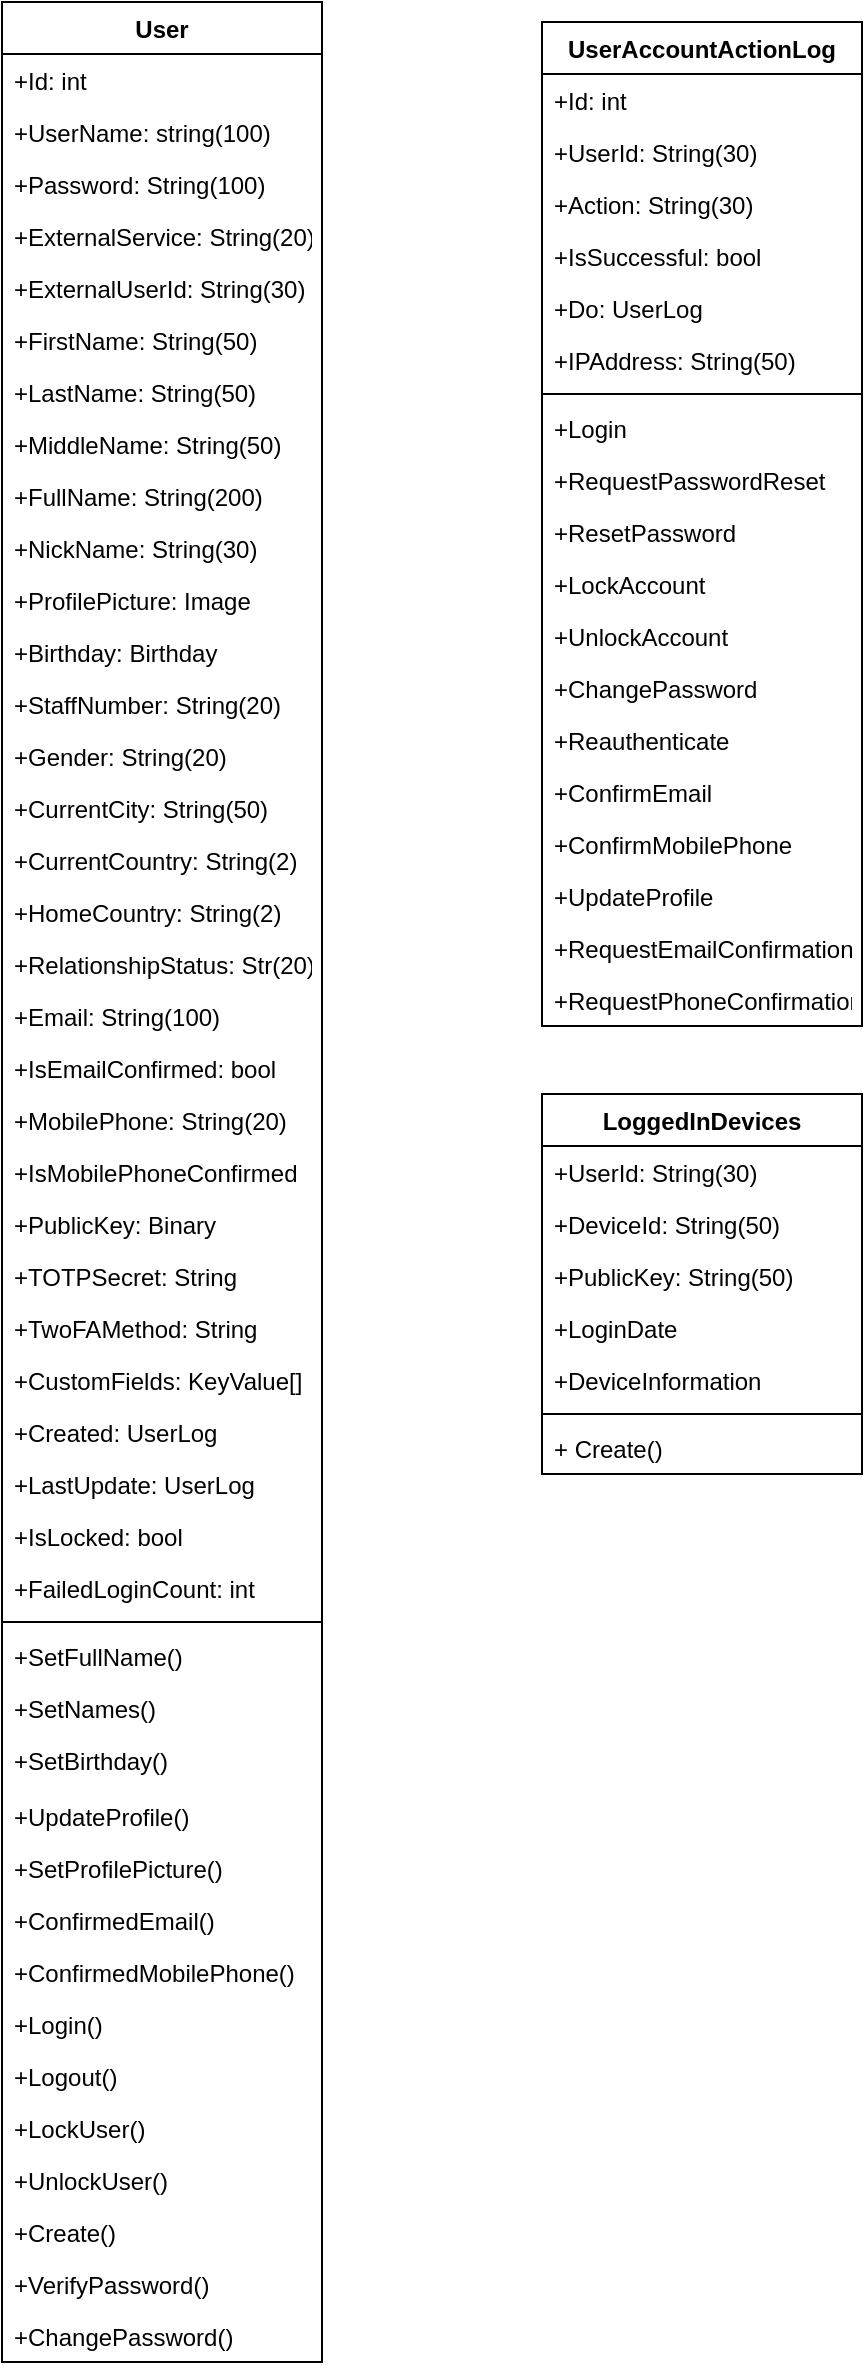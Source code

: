 <mxfile version="18.1.3" type="github">
  <diagram id="C5RBs43oDa-KdzZeNtuy" name="Page-1">
    <mxGraphModel dx="1422" dy="834" grid="1" gridSize="10" guides="1" tooltips="1" connect="1" arrows="1" fold="1" page="1" pageScale="1" pageWidth="827" pageHeight="1169" math="0" shadow="0">
      <root>
        <mxCell id="WIyWlLk6GJQsqaUBKTNV-0" />
        <mxCell id="WIyWlLk6GJQsqaUBKTNV-1" parent="WIyWlLk6GJQsqaUBKTNV-0" />
        <mxCell id="qDm95BvDwOtcP43vkmdn-0" value="User" style="swimlane;fontStyle=1;align=center;verticalAlign=top;childLayout=stackLayout;horizontal=1;startSize=26;horizontalStack=0;resizeParent=1;resizeParentMax=0;resizeLast=0;collapsible=1;marginBottom=0;" vertex="1" parent="WIyWlLk6GJQsqaUBKTNV-1">
          <mxGeometry x="180" y="80" width="160" height="1180" as="geometry" />
        </mxCell>
        <mxCell id="qDm95BvDwOtcP43vkmdn-1" value="+Id: int" style="text;strokeColor=none;fillColor=none;align=left;verticalAlign=top;spacingLeft=4;spacingRight=4;overflow=hidden;rotatable=0;points=[[0,0.5],[1,0.5]];portConstraint=eastwest;" vertex="1" parent="qDm95BvDwOtcP43vkmdn-0">
          <mxGeometry y="26" width="160" height="26" as="geometry" />
        </mxCell>
        <mxCell id="qDm95BvDwOtcP43vkmdn-8" value="+UserName: string(100)" style="text;strokeColor=none;fillColor=none;align=left;verticalAlign=top;spacingLeft=4;spacingRight=4;overflow=hidden;rotatable=0;points=[[0,0.5],[1,0.5]];portConstraint=eastwest;" vertex="1" parent="qDm95BvDwOtcP43vkmdn-0">
          <mxGeometry y="52" width="160" height="26" as="geometry" />
        </mxCell>
        <mxCell id="qDm95BvDwOtcP43vkmdn-25" value="+Password: String(100)" style="text;strokeColor=none;fillColor=none;align=left;verticalAlign=top;spacingLeft=4;spacingRight=4;overflow=hidden;rotatable=0;points=[[0,0.5],[1,0.5]];portConstraint=eastwest;" vertex="1" parent="qDm95BvDwOtcP43vkmdn-0">
          <mxGeometry y="78" width="160" height="26" as="geometry" />
        </mxCell>
        <mxCell id="qDm95BvDwOtcP43vkmdn-55" value="+ExternalService: String(20)" style="text;strokeColor=none;fillColor=none;align=left;verticalAlign=top;spacingLeft=4;spacingRight=4;overflow=hidden;rotatable=0;points=[[0,0.5],[1,0.5]];portConstraint=eastwest;" vertex="1" parent="qDm95BvDwOtcP43vkmdn-0">
          <mxGeometry y="104" width="160" height="26" as="geometry" />
        </mxCell>
        <mxCell id="qDm95BvDwOtcP43vkmdn-56" value="+ExternalUserId: String(30)" style="text;strokeColor=none;fillColor=none;align=left;verticalAlign=top;spacingLeft=4;spacingRight=4;overflow=hidden;rotatable=0;points=[[0,0.5],[1,0.5]];portConstraint=eastwest;" vertex="1" parent="qDm95BvDwOtcP43vkmdn-0">
          <mxGeometry y="130" width="160" height="26" as="geometry" />
        </mxCell>
        <mxCell id="qDm95BvDwOtcP43vkmdn-7" value="+FirstName: String(50)" style="text;strokeColor=none;fillColor=none;align=left;verticalAlign=top;spacingLeft=4;spacingRight=4;overflow=hidden;rotatable=0;points=[[0,0.5],[1,0.5]];portConstraint=eastwest;" vertex="1" parent="qDm95BvDwOtcP43vkmdn-0">
          <mxGeometry y="156" width="160" height="26" as="geometry" />
        </mxCell>
        <mxCell id="qDm95BvDwOtcP43vkmdn-6" value="+LastName: String(50)" style="text;strokeColor=none;fillColor=none;align=left;verticalAlign=top;spacingLeft=4;spacingRight=4;overflow=hidden;rotatable=0;points=[[0,0.5],[1,0.5]];portConstraint=eastwest;" vertex="1" parent="qDm95BvDwOtcP43vkmdn-0">
          <mxGeometry y="182" width="160" height="26" as="geometry" />
        </mxCell>
        <mxCell id="qDm95BvDwOtcP43vkmdn-5" value="+MiddleName: String(50)" style="text;strokeColor=none;fillColor=none;align=left;verticalAlign=top;spacingLeft=4;spacingRight=4;overflow=hidden;rotatable=0;points=[[0,0.5],[1,0.5]];portConstraint=eastwest;" vertex="1" parent="qDm95BvDwOtcP43vkmdn-0">
          <mxGeometry y="208" width="160" height="26" as="geometry" />
        </mxCell>
        <mxCell id="qDm95BvDwOtcP43vkmdn-4" value="+FullName: String(200)" style="text;strokeColor=none;fillColor=none;align=left;verticalAlign=top;spacingLeft=4;spacingRight=4;overflow=hidden;rotatable=0;points=[[0,0.5],[1,0.5]];portConstraint=eastwest;" vertex="1" parent="qDm95BvDwOtcP43vkmdn-0">
          <mxGeometry y="234" width="160" height="26" as="geometry" />
        </mxCell>
        <mxCell id="qDm95BvDwOtcP43vkmdn-22" value="+NickName: String(30)" style="text;strokeColor=none;fillColor=none;align=left;verticalAlign=top;spacingLeft=4;spacingRight=4;overflow=hidden;rotatable=0;points=[[0,0.5],[1,0.5]];portConstraint=eastwest;" vertex="1" parent="qDm95BvDwOtcP43vkmdn-0">
          <mxGeometry y="260" width="160" height="26" as="geometry" />
        </mxCell>
        <mxCell id="qDm95BvDwOtcP43vkmdn-23" value="+ProfilePicture: Image" style="text;strokeColor=none;fillColor=none;align=left;verticalAlign=top;spacingLeft=4;spacingRight=4;overflow=hidden;rotatable=0;points=[[0,0.5],[1,0.5]];portConstraint=eastwest;" vertex="1" parent="qDm95BvDwOtcP43vkmdn-0">
          <mxGeometry y="286" width="160" height="26" as="geometry" />
        </mxCell>
        <mxCell id="qDm95BvDwOtcP43vkmdn-16" value="+Birthday: Birthday" style="text;strokeColor=none;fillColor=none;align=left;verticalAlign=top;spacingLeft=4;spacingRight=4;overflow=hidden;rotatable=0;points=[[0,0.5],[1,0.5]];portConstraint=eastwest;" vertex="1" parent="qDm95BvDwOtcP43vkmdn-0">
          <mxGeometry y="312" width="160" height="26" as="geometry" />
        </mxCell>
        <mxCell id="qDm95BvDwOtcP43vkmdn-75" value="+StaffNumber: String(20)" style="text;strokeColor=none;fillColor=none;align=left;verticalAlign=top;spacingLeft=4;spacingRight=4;overflow=hidden;rotatable=0;points=[[0,0.5],[1,0.5]];portConstraint=eastwest;" vertex="1" parent="qDm95BvDwOtcP43vkmdn-0">
          <mxGeometry y="338" width="160" height="26" as="geometry" />
        </mxCell>
        <mxCell id="qDm95BvDwOtcP43vkmdn-15" value="+Gender: String(20)" style="text;strokeColor=none;fillColor=none;align=left;verticalAlign=top;spacingLeft=4;spacingRight=4;overflow=hidden;rotatable=0;points=[[0,0.5],[1,0.5]];portConstraint=eastwest;" vertex="1" parent="qDm95BvDwOtcP43vkmdn-0">
          <mxGeometry y="364" width="160" height="26" as="geometry" />
        </mxCell>
        <mxCell id="qDm95BvDwOtcP43vkmdn-60" value="+CurrentCity: String(50)" style="text;strokeColor=none;fillColor=none;align=left;verticalAlign=top;spacingLeft=4;spacingRight=4;overflow=hidden;rotatable=0;points=[[0,0.5],[1,0.5]];portConstraint=eastwest;" vertex="1" parent="qDm95BvDwOtcP43vkmdn-0">
          <mxGeometry y="390" width="160" height="26" as="geometry" />
        </mxCell>
        <mxCell id="qDm95BvDwOtcP43vkmdn-59" value="+CurrentCountry: String(2)" style="text;strokeColor=none;fillColor=none;align=left;verticalAlign=top;spacingLeft=4;spacingRight=4;overflow=hidden;rotatable=0;points=[[0,0.5],[1,0.5]];portConstraint=eastwest;" vertex="1" parent="qDm95BvDwOtcP43vkmdn-0">
          <mxGeometry y="416" width="160" height="26" as="geometry" />
        </mxCell>
        <mxCell id="qDm95BvDwOtcP43vkmdn-58" value="+HomeCountry: String(2)" style="text;strokeColor=none;fillColor=none;align=left;verticalAlign=top;spacingLeft=4;spacingRight=4;overflow=hidden;rotatable=0;points=[[0,0.5],[1,0.5]];portConstraint=eastwest;" vertex="1" parent="qDm95BvDwOtcP43vkmdn-0">
          <mxGeometry y="442" width="160" height="26" as="geometry" />
        </mxCell>
        <mxCell id="qDm95BvDwOtcP43vkmdn-62" value="+RelationshipStatus: Str(20)" style="text;strokeColor=none;fillColor=none;align=left;verticalAlign=top;spacingLeft=4;spacingRight=4;overflow=hidden;rotatable=0;points=[[0,0.5],[1,0.5]];portConstraint=eastwest;" vertex="1" parent="qDm95BvDwOtcP43vkmdn-0">
          <mxGeometry y="468" width="160" height="26" as="geometry" />
        </mxCell>
        <mxCell id="qDm95BvDwOtcP43vkmdn-14" value="+Email: String(100)" style="text;strokeColor=none;fillColor=none;align=left;verticalAlign=top;spacingLeft=4;spacingRight=4;overflow=hidden;rotatable=0;points=[[0,0.5],[1,0.5]];portConstraint=eastwest;" vertex="1" parent="qDm95BvDwOtcP43vkmdn-0">
          <mxGeometry y="494" width="160" height="26" as="geometry" />
        </mxCell>
        <mxCell id="qDm95BvDwOtcP43vkmdn-21" value="+IsEmailConfirmed: bool" style="text;strokeColor=none;fillColor=none;align=left;verticalAlign=top;spacingLeft=4;spacingRight=4;overflow=hidden;rotatable=0;points=[[0,0.5],[1,0.5]];portConstraint=eastwest;" vertex="1" parent="qDm95BvDwOtcP43vkmdn-0">
          <mxGeometry y="520" width="160" height="26" as="geometry" />
        </mxCell>
        <mxCell id="qDm95BvDwOtcP43vkmdn-20" value="+MobilePhone: String(20)" style="text;strokeColor=none;fillColor=none;align=left;verticalAlign=top;spacingLeft=4;spacingRight=4;overflow=hidden;rotatable=0;points=[[0,0.5],[1,0.5]];portConstraint=eastwest;" vertex="1" parent="qDm95BvDwOtcP43vkmdn-0">
          <mxGeometry y="546" width="160" height="26" as="geometry" />
        </mxCell>
        <mxCell id="qDm95BvDwOtcP43vkmdn-19" value="+IsMobilePhoneConfirmed" style="text;strokeColor=none;fillColor=none;align=left;verticalAlign=top;spacingLeft=4;spacingRight=4;overflow=hidden;rotatable=0;points=[[0,0.5],[1,0.5]];portConstraint=eastwest;" vertex="1" parent="qDm95BvDwOtcP43vkmdn-0">
          <mxGeometry y="572" width="160" height="26" as="geometry" />
        </mxCell>
        <mxCell id="qDm95BvDwOtcP43vkmdn-64" value="+PublicKey: Binary" style="text;strokeColor=none;fillColor=none;align=left;verticalAlign=top;spacingLeft=4;spacingRight=4;overflow=hidden;rotatable=0;points=[[0,0.5],[1,0.5]];portConstraint=eastwest;" vertex="1" parent="qDm95BvDwOtcP43vkmdn-0">
          <mxGeometry y="598" width="160" height="26" as="geometry" />
        </mxCell>
        <mxCell id="qDm95BvDwOtcP43vkmdn-77" value="+TOTPSecret: String" style="text;strokeColor=none;fillColor=none;align=left;verticalAlign=top;spacingLeft=4;spacingRight=4;overflow=hidden;rotatable=0;points=[[0,0.5],[1,0.5]];portConstraint=eastwest;" vertex="1" parent="qDm95BvDwOtcP43vkmdn-0">
          <mxGeometry y="624" width="160" height="26" as="geometry" />
        </mxCell>
        <mxCell id="qDm95BvDwOtcP43vkmdn-78" value="+TwoFAMethod: String" style="text;strokeColor=none;fillColor=none;align=left;verticalAlign=top;spacingLeft=4;spacingRight=4;overflow=hidden;rotatable=0;points=[[0,0.5],[1,0.5]];portConstraint=eastwest;" vertex="1" parent="qDm95BvDwOtcP43vkmdn-0">
          <mxGeometry y="650" width="160" height="26" as="geometry" />
        </mxCell>
        <mxCell id="qDm95BvDwOtcP43vkmdn-63" value="+CustomFields: KeyValue[]" style="text;strokeColor=none;fillColor=none;align=left;verticalAlign=top;spacingLeft=4;spacingRight=4;overflow=hidden;rotatable=0;points=[[0,0.5],[1,0.5]];portConstraint=eastwest;" vertex="1" parent="qDm95BvDwOtcP43vkmdn-0">
          <mxGeometry y="676" width="160" height="26" as="geometry" />
        </mxCell>
        <mxCell id="qDm95BvDwOtcP43vkmdn-18" value="+Created: UserLog" style="text;strokeColor=none;fillColor=none;align=left;verticalAlign=top;spacingLeft=4;spacingRight=4;overflow=hidden;rotatable=0;points=[[0,0.5],[1,0.5]];portConstraint=eastwest;" vertex="1" parent="qDm95BvDwOtcP43vkmdn-0">
          <mxGeometry y="702" width="160" height="26" as="geometry" />
        </mxCell>
        <mxCell id="qDm95BvDwOtcP43vkmdn-17" value="+LastUpdate: UserLog" style="text;strokeColor=none;fillColor=none;align=left;verticalAlign=top;spacingLeft=4;spacingRight=4;overflow=hidden;rotatable=0;points=[[0,0.5],[1,0.5]];portConstraint=eastwest;" vertex="1" parent="qDm95BvDwOtcP43vkmdn-0">
          <mxGeometry y="728" width="160" height="26" as="geometry" />
        </mxCell>
        <mxCell id="qDm95BvDwOtcP43vkmdn-26" value="+IsLocked: bool" style="text;strokeColor=none;fillColor=none;align=left;verticalAlign=top;spacingLeft=4;spacingRight=4;overflow=hidden;rotatable=0;points=[[0,0.5],[1,0.5]];portConstraint=eastwest;" vertex="1" parent="qDm95BvDwOtcP43vkmdn-0">
          <mxGeometry y="754" width="160" height="26" as="geometry" />
        </mxCell>
        <mxCell id="qDm95BvDwOtcP43vkmdn-57" value="+FailedLoginCount: int" style="text;strokeColor=none;fillColor=none;align=left;verticalAlign=top;spacingLeft=4;spacingRight=4;overflow=hidden;rotatable=0;points=[[0,0.5],[1,0.5]];portConstraint=eastwest;" vertex="1" parent="qDm95BvDwOtcP43vkmdn-0">
          <mxGeometry y="780" width="160" height="26" as="geometry" />
        </mxCell>
        <mxCell id="qDm95BvDwOtcP43vkmdn-2" value="" style="line;strokeWidth=1;fillColor=none;align=left;verticalAlign=middle;spacingTop=-1;spacingLeft=3;spacingRight=3;rotatable=0;labelPosition=right;points=[];portConstraint=eastwest;" vertex="1" parent="qDm95BvDwOtcP43vkmdn-0">
          <mxGeometry y="806" width="160" height="8" as="geometry" />
        </mxCell>
        <mxCell id="qDm95BvDwOtcP43vkmdn-3" value="+SetFullName()" style="text;strokeColor=none;fillColor=none;align=left;verticalAlign=top;spacingLeft=4;spacingRight=4;overflow=hidden;rotatable=0;points=[[0,0.5],[1,0.5]];portConstraint=eastwest;" vertex="1" parent="qDm95BvDwOtcP43vkmdn-0">
          <mxGeometry y="814" width="160" height="26" as="geometry" />
        </mxCell>
        <mxCell id="qDm95BvDwOtcP43vkmdn-13" value="+SetNames()" style="text;strokeColor=none;fillColor=none;align=left;verticalAlign=top;spacingLeft=4;spacingRight=4;overflow=hidden;rotatable=0;points=[[0,0.5],[1,0.5]];portConstraint=eastwest;" vertex="1" parent="qDm95BvDwOtcP43vkmdn-0">
          <mxGeometry y="840" width="160" height="26" as="geometry" />
        </mxCell>
        <mxCell id="qDm95BvDwOtcP43vkmdn-12" value="+SetBirthday()" style="text;strokeColor=none;fillColor=none;align=left;verticalAlign=top;spacingLeft=4;spacingRight=4;overflow=hidden;rotatable=0;points=[[0,0.5],[1,0.5]];portConstraint=eastwest;" vertex="1" parent="qDm95BvDwOtcP43vkmdn-0">
          <mxGeometry y="866" width="160" height="28" as="geometry" />
        </mxCell>
        <mxCell id="qDm95BvDwOtcP43vkmdn-11" value="+UpdateProfile()" style="text;strokeColor=none;fillColor=none;align=left;verticalAlign=top;spacingLeft=4;spacingRight=4;overflow=hidden;rotatable=0;points=[[0,0.5],[1,0.5]];portConstraint=eastwest;" vertex="1" parent="qDm95BvDwOtcP43vkmdn-0">
          <mxGeometry y="894" width="160" height="26" as="geometry" />
        </mxCell>
        <mxCell id="qDm95BvDwOtcP43vkmdn-10" value="+SetProfilePicture()" style="text;strokeColor=none;fillColor=none;align=left;verticalAlign=top;spacingLeft=4;spacingRight=4;overflow=hidden;rotatable=0;points=[[0,0.5],[1,0.5]];portConstraint=eastwest;" vertex="1" parent="qDm95BvDwOtcP43vkmdn-0">
          <mxGeometry y="920" width="160" height="26" as="geometry" />
        </mxCell>
        <mxCell id="qDm95BvDwOtcP43vkmdn-9" value="+ConfirmedEmail()" style="text;strokeColor=none;fillColor=none;align=left;verticalAlign=top;spacingLeft=4;spacingRight=4;overflow=hidden;rotatable=0;points=[[0,0.5],[1,0.5]];portConstraint=eastwest;" vertex="1" parent="qDm95BvDwOtcP43vkmdn-0">
          <mxGeometry y="946" width="160" height="26" as="geometry" />
        </mxCell>
        <mxCell id="qDm95BvDwOtcP43vkmdn-24" value="+ConfirmedMobilePhone()" style="text;strokeColor=none;fillColor=none;align=left;verticalAlign=top;spacingLeft=4;spacingRight=4;overflow=hidden;rotatable=0;points=[[0,0.5],[1,0.5]];portConstraint=eastwest;" vertex="1" parent="qDm95BvDwOtcP43vkmdn-0">
          <mxGeometry y="972" width="160" height="26" as="geometry" />
        </mxCell>
        <mxCell id="qDm95BvDwOtcP43vkmdn-29" value="+Login()" style="text;strokeColor=none;fillColor=none;align=left;verticalAlign=top;spacingLeft=4;spacingRight=4;overflow=hidden;rotatable=0;points=[[0,0.5],[1,0.5]];portConstraint=eastwest;" vertex="1" parent="qDm95BvDwOtcP43vkmdn-0">
          <mxGeometry y="998" width="160" height="26" as="geometry" />
        </mxCell>
        <mxCell id="qDm95BvDwOtcP43vkmdn-28" value="+Logout()" style="text;strokeColor=none;fillColor=none;align=left;verticalAlign=top;spacingLeft=4;spacingRight=4;overflow=hidden;rotatable=0;points=[[0,0.5],[1,0.5]];portConstraint=eastwest;" vertex="1" parent="qDm95BvDwOtcP43vkmdn-0">
          <mxGeometry y="1024" width="160" height="26" as="geometry" />
        </mxCell>
        <mxCell id="qDm95BvDwOtcP43vkmdn-27" value="+LockUser()" style="text;strokeColor=none;fillColor=none;align=left;verticalAlign=top;spacingLeft=4;spacingRight=4;overflow=hidden;rotatable=0;points=[[0,0.5],[1,0.5]];portConstraint=eastwest;" vertex="1" parent="qDm95BvDwOtcP43vkmdn-0">
          <mxGeometry y="1050" width="160" height="26" as="geometry" />
        </mxCell>
        <mxCell id="qDm95BvDwOtcP43vkmdn-32" value="+UnlockUser()" style="text;strokeColor=none;fillColor=none;align=left;verticalAlign=top;spacingLeft=4;spacingRight=4;overflow=hidden;rotatable=0;points=[[0,0.5],[1,0.5]];portConstraint=eastwest;" vertex="1" parent="qDm95BvDwOtcP43vkmdn-0">
          <mxGeometry y="1076" width="160" height="26" as="geometry" />
        </mxCell>
        <mxCell id="qDm95BvDwOtcP43vkmdn-31" value="+Create()" style="text;strokeColor=none;fillColor=none;align=left;verticalAlign=top;spacingLeft=4;spacingRight=4;overflow=hidden;rotatable=0;points=[[0,0.5],[1,0.5]];portConstraint=eastwest;" vertex="1" parent="qDm95BvDwOtcP43vkmdn-0">
          <mxGeometry y="1102" width="160" height="26" as="geometry" />
        </mxCell>
        <mxCell id="qDm95BvDwOtcP43vkmdn-30" value="+VerifyPassword()" style="text;strokeColor=none;fillColor=none;align=left;verticalAlign=top;spacingLeft=4;spacingRight=4;overflow=hidden;rotatable=0;points=[[0,0.5],[1,0.5]];portConstraint=eastwest;" vertex="1" parent="qDm95BvDwOtcP43vkmdn-0">
          <mxGeometry y="1128" width="160" height="26" as="geometry" />
        </mxCell>
        <mxCell id="qDm95BvDwOtcP43vkmdn-74" value="+ChangePassword()" style="text;strokeColor=none;fillColor=none;align=left;verticalAlign=top;spacingLeft=4;spacingRight=4;overflow=hidden;rotatable=0;points=[[0,0.5],[1,0.5]];portConstraint=eastwest;" vertex="1" parent="qDm95BvDwOtcP43vkmdn-0">
          <mxGeometry y="1154" width="160" height="26" as="geometry" />
        </mxCell>
        <mxCell id="qDm95BvDwOtcP43vkmdn-33" value="UserAccountActionLog" style="swimlane;fontStyle=1;align=center;verticalAlign=top;childLayout=stackLayout;horizontal=1;startSize=26;horizontalStack=0;resizeParent=1;resizeParentMax=0;resizeLast=0;collapsible=1;marginBottom=0;" vertex="1" parent="WIyWlLk6GJQsqaUBKTNV-1">
          <mxGeometry x="450" y="90" width="160" height="502" as="geometry" />
        </mxCell>
        <mxCell id="qDm95BvDwOtcP43vkmdn-34" value="+Id: int" style="text;strokeColor=none;fillColor=none;align=left;verticalAlign=top;spacingLeft=4;spacingRight=4;overflow=hidden;rotatable=0;points=[[0,0.5],[1,0.5]];portConstraint=eastwest;" vertex="1" parent="qDm95BvDwOtcP43vkmdn-33">
          <mxGeometry y="26" width="160" height="26" as="geometry" />
        </mxCell>
        <mxCell id="qDm95BvDwOtcP43vkmdn-40" value="+UserId: String(30)" style="text;strokeColor=none;fillColor=none;align=left;verticalAlign=top;spacingLeft=4;spacingRight=4;overflow=hidden;rotatable=0;points=[[0,0.5],[1,0.5]];portConstraint=eastwest;" vertex="1" parent="qDm95BvDwOtcP43vkmdn-33">
          <mxGeometry y="52" width="160" height="26" as="geometry" />
        </mxCell>
        <mxCell id="qDm95BvDwOtcP43vkmdn-39" value="+Action: String(30)" style="text;strokeColor=none;fillColor=none;align=left;verticalAlign=top;spacingLeft=4;spacingRight=4;overflow=hidden;rotatable=0;points=[[0,0.5],[1,0.5]];portConstraint=eastwest;" vertex="1" parent="qDm95BvDwOtcP43vkmdn-33">
          <mxGeometry y="78" width="160" height="26" as="geometry" />
        </mxCell>
        <mxCell id="qDm95BvDwOtcP43vkmdn-38" value="+IsSuccessful: bool" style="text;strokeColor=none;fillColor=none;align=left;verticalAlign=top;spacingLeft=4;spacingRight=4;overflow=hidden;rotatable=0;points=[[0,0.5],[1,0.5]];portConstraint=eastwest;" vertex="1" parent="qDm95BvDwOtcP43vkmdn-33">
          <mxGeometry y="104" width="160" height="26" as="geometry" />
        </mxCell>
        <mxCell id="qDm95BvDwOtcP43vkmdn-37" value="+Do: UserLog" style="text;strokeColor=none;fillColor=none;align=left;verticalAlign=top;spacingLeft=4;spacingRight=4;overflow=hidden;rotatable=0;points=[[0,0.5],[1,0.5]];portConstraint=eastwest;" vertex="1" parent="qDm95BvDwOtcP43vkmdn-33">
          <mxGeometry y="130" width="160" height="26" as="geometry" />
        </mxCell>
        <mxCell id="qDm95BvDwOtcP43vkmdn-41" value="+IPAddress: String(50)" style="text;strokeColor=none;fillColor=none;align=left;verticalAlign=top;spacingLeft=4;spacingRight=4;overflow=hidden;rotatable=0;points=[[0,0.5],[1,0.5]];portConstraint=eastwest;" vertex="1" parent="qDm95BvDwOtcP43vkmdn-33">
          <mxGeometry y="156" width="160" height="26" as="geometry" />
        </mxCell>
        <mxCell id="qDm95BvDwOtcP43vkmdn-35" value="" style="line;strokeWidth=1;fillColor=none;align=left;verticalAlign=middle;spacingTop=-1;spacingLeft=3;spacingRight=3;rotatable=0;labelPosition=right;points=[];portConstraint=eastwest;" vertex="1" parent="qDm95BvDwOtcP43vkmdn-33">
          <mxGeometry y="182" width="160" height="8" as="geometry" />
        </mxCell>
        <mxCell id="qDm95BvDwOtcP43vkmdn-42" value="+Login" style="text;strokeColor=none;fillColor=none;align=left;verticalAlign=top;spacingLeft=4;spacingRight=4;overflow=hidden;rotatable=0;points=[[0,0.5],[1,0.5]];portConstraint=eastwest;" vertex="1" parent="qDm95BvDwOtcP43vkmdn-33">
          <mxGeometry y="190" width="160" height="26" as="geometry" />
        </mxCell>
        <mxCell id="qDm95BvDwOtcP43vkmdn-47" value="+RequestPasswordReset" style="text;strokeColor=none;fillColor=none;align=left;verticalAlign=top;spacingLeft=4;spacingRight=4;overflow=hidden;rotatable=0;points=[[0,0.5],[1,0.5]];portConstraint=eastwest;" vertex="1" parent="qDm95BvDwOtcP43vkmdn-33">
          <mxGeometry y="216" width="160" height="26" as="geometry" />
        </mxCell>
        <mxCell id="qDm95BvDwOtcP43vkmdn-46" value="+ResetPassword" style="text;strokeColor=none;fillColor=none;align=left;verticalAlign=top;spacingLeft=4;spacingRight=4;overflow=hidden;rotatable=0;points=[[0,0.5],[1,0.5]];portConstraint=eastwest;" vertex="1" parent="qDm95BvDwOtcP43vkmdn-33">
          <mxGeometry y="242" width="160" height="26" as="geometry" />
        </mxCell>
        <mxCell id="qDm95BvDwOtcP43vkmdn-45" value="+LockAccount" style="text;strokeColor=none;fillColor=none;align=left;verticalAlign=top;spacingLeft=4;spacingRight=4;overflow=hidden;rotatable=0;points=[[0,0.5],[1,0.5]];portConstraint=eastwest;" vertex="1" parent="qDm95BvDwOtcP43vkmdn-33">
          <mxGeometry y="268" width="160" height="26" as="geometry" />
        </mxCell>
        <mxCell id="qDm95BvDwOtcP43vkmdn-44" value="+UnlockAccount" style="text;strokeColor=none;fillColor=none;align=left;verticalAlign=top;spacingLeft=4;spacingRight=4;overflow=hidden;rotatable=0;points=[[0,0.5],[1,0.5]];portConstraint=eastwest;" vertex="1" parent="qDm95BvDwOtcP43vkmdn-33">
          <mxGeometry y="294" width="160" height="26" as="geometry" />
        </mxCell>
        <mxCell id="qDm95BvDwOtcP43vkmdn-51" value="+ChangePassword" style="text;strokeColor=none;fillColor=none;align=left;verticalAlign=top;spacingLeft=4;spacingRight=4;overflow=hidden;rotatable=0;points=[[0,0.5],[1,0.5]];portConstraint=eastwest;" vertex="1" parent="qDm95BvDwOtcP43vkmdn-33">
          <mxGeometry y="320" width="160" height="26" as="geometry" />
        </mxCell>
        <mxCell id="qDm95BvDwOtcP43vkmdn-50" value="+Reauthenticate" style="text;strokeColor=none;fillColor=none;align=left;verticalAlign=top;spacingLeft=4;spacingRight=4;overflow=hidden;rotatable=0;points=[[0,0.5],[1,0.5]];portConstraint=eastwest;" vertex="1" parent="qDm95BvDwOtcP43vkmdn-33">
          <mxGeometry y="346" width="160" height="26" as="geometry" />
        </mxCell>
        <mxCell id="qDm95BvDwOtcP43vkmdn-49" value="+ConfirmEmail" style="text;strokeColor=none;fillColor=none;align=left;verticalAlign=top;spacingLeft=4;spacingRight=4;overflow=hidden;rotatable=0;points=[[0,0.5],[1,0.5]];portConstraint=eastwest;" vertex="1" parent="qDm95BvDwOtcP43vkmdn-33">
          <mxGeometry y="372" width="160" height="26" as="geometry" />
        </mxCell>
        <mxCell id="qDm95BvDwOtcP43vkmdn-48" value="+ConfirmMobilePhone" style="text;strokeColor=none;fillColor=none;align=left;verticalAlign=top;spacingLeft=4;spacingRight=4;overflow=hidden;rotatable=0;points=[[0,0.5],[1,0.5]];portConstraint=eastwest;" vertex="1" parent="qDm95BvDwOtcP43vkmdn-33">
          <mxGeometry y="398" width="160" height="26" as="geometry" />
        </mxCell>
        <mxCell id="qDm95BvDwOtcP43vkmdn-54" value="+UpdateProfile" style="text;strokeColor=none;fillColor=none;align=left;verticalAlign=top;spacingLeft=4;spacingRight=4;overflow=hidden;rotatable=0;points=[[0,0.5],[1,0.5]];portConstraint=eastwest;" vertex="1" parent="qDm95BvDwOtcP43vkmdn-33">
          <mxGeometry y="424" width="160" height="26" as="geometry" />
        </mxCell>
        <mxCell id="qDm95BvDwOtcP43vkmdn-53" value="+RequestEmailConfirmation" style="text;strokeColor=none;fillColor=none;align=left;verticalAlign=top;spacingLeft=4;spacingRight=4;overflow=hidden;rotatable=0;points=[[0,0.5],[1,0.5]];portConstraint=eastwest;" vertex="1" parent="qDm95BvDwOtcP43vkmdn-33">
          <mxGeometry y="450" width="160" height="26" as="geometry" />
        </mxCell>
        <mxCell id="qDm95BvDwOtcP43vkmdn-76" value="+RequestPhoneConfirmation" style="text;strokeColor=none;fillColor=none;align=left;verticalAlign=top;spacingLeft=4;spacingRight=4;overflow=hidden;rotatable=0;points=[[0,0.5],[1,0.5]];portConstraint=eastwest;" vertex="1" parent="qDm95BvDwOtcP43vkmdn-33">
          <mxGeometry y="476" width="160" height="26" as="geometry" />
        </mxCell>
        <mxCell id="qDm95BvDwOtcP43vkmdn-65" value="LoggedInDevices" style="swimlane;fontStyle=1;align=center;verticalAlign=top;childLayout=stackLayout;horizontal=1;startSize=26;horizontalStack=0;resizeParent=1;resizeParentMax=0;resizeLast=0;collapsible=1;marginBottom=0;" vertex="1" parent="WIyWlLk6GJQsqaUBKTNV-1">
          <mxGeometry x="450" y="626" width="160" height="190" as="geometry" />
        </mxCell>
        <mxCell id="qDm95BvDwOtcP43vkmdn-66" value="+UserId: String(30)" style="text;strokeColor=none;fillColor=none;align=left;verticalAlign=top;spacingLeft=4;spacingRight=4;overflow=hidden;rotatable=0;points=[[0,0.5],[1,0.5]];portConstraint=eastwest;" vertex="1" parent="qDm95BvDwOtcP43vkmdn-65">
          <mxGeometry y="26" width="160" height="26" as="geometry" />
        </mxCell>
        <mxCell id="qDm95BvDwOtcP43vkmdn-72" value="+DeviceId: String(50)" style="text;strokeColor=none;fillColor=none;align=left;verticalAlign=top;spacingLeft=4;spacingRight=4;overflow=hidden;rotatable=0;points=[[0,0.5],[1,0.5]];portConstraint=eastwest;" vertex="1" parent="qDm95BvDwOtcP43vkmdn-65">
          <mxGeometry y="52" width="160" height="26" as="geometry" />
        </mxCell>
        <mxCell id="qDm95BvDwOtcP43vkmdn-71" value="+PublicKey: String(50)" style="text;strokeColor=none;fillColor=none;align=left;verticalAlign=top;spacingLeft=4;spacingRight=4;overflow=hidden;rotatable=0;points=[[0,0.5],[1,0.5]];portConstraint=eastwest;" vertex="1" parent="qDm95BvDwOtcP43vkmdn-65">
          <mxGeometry y="78" width="160" height="26" as="geometry" />
        </mxCell>
        <mxCell id="qDm95BvDwOtcP43vkmdn-73" value="+LoginDate" style="text;strokeColor=none;fillColor=none;align=left;verticalAlign=top;spacingLeft=4;spacingRight=4;overflow=hidden;rotatable=0;points=[[0,0.5],[1,0.5]];portConstraint=eastwest;" vertex="1" parent="qDm95BvDwOtcP43vkmdn-65">
          <mxGeometry y="104" width="160" height="26" as="geometry" />
        </mxCell>
        <mxCell id="qDm95BvDwOtcP43vkmdn-69" value="+DeviceInformation" style="text;strokeColor=none;fillColor=none;align=left;verticalAlign=top;spacingLeft=4;spacingRight=4;overflow=hidden;rotatable=0;points=[[0,0.5],[1,0.5]];portConstraint=eastwest;" vertex="1" parent="qDm95BvDwOtcP43vkmdn-65">
          <mxGeometry y="130" width="160" height="26" as="geometry" />
        </mxCell>
        <mxCell id="qDm95BvDwOtcP43vkmdn-67" value="" style="line;strokeWidth=1;fillColor=none;align=left;verticalAlign=middle;spacingTop=-1;spacingLeft=3;spacingRight=3;rotatable=0;labelPosition=right;points=[];portConstraint=eastwest;" vertex="1" parent="qDm95BvDwOtcP43vkmdn-65">
          <mxGeometry y="156" width="160" height="8" as="geometry" />
        </mxCell>
        <mxCell id="qDm95BvDwOtcP43vkmdn-68" value="+ Create()" style="text;strokeColor=none;fillColor=none;align=left;verticalAlign=top;spacingLeft=4;spacingRight=4;overflow=hidden;rotatable=0;points=[[0,0.5],[1,0.5]];portConstraint=eastwest;" vertex="1" parent="qDm95BvDwOtcP43vkmdn-65">
          <mxGeometry y="164" width="160" height="26" as="geometry" />
        </mxCell>
      </root>
    </mxGraphModel>
  </diagram>
</mxfile>
